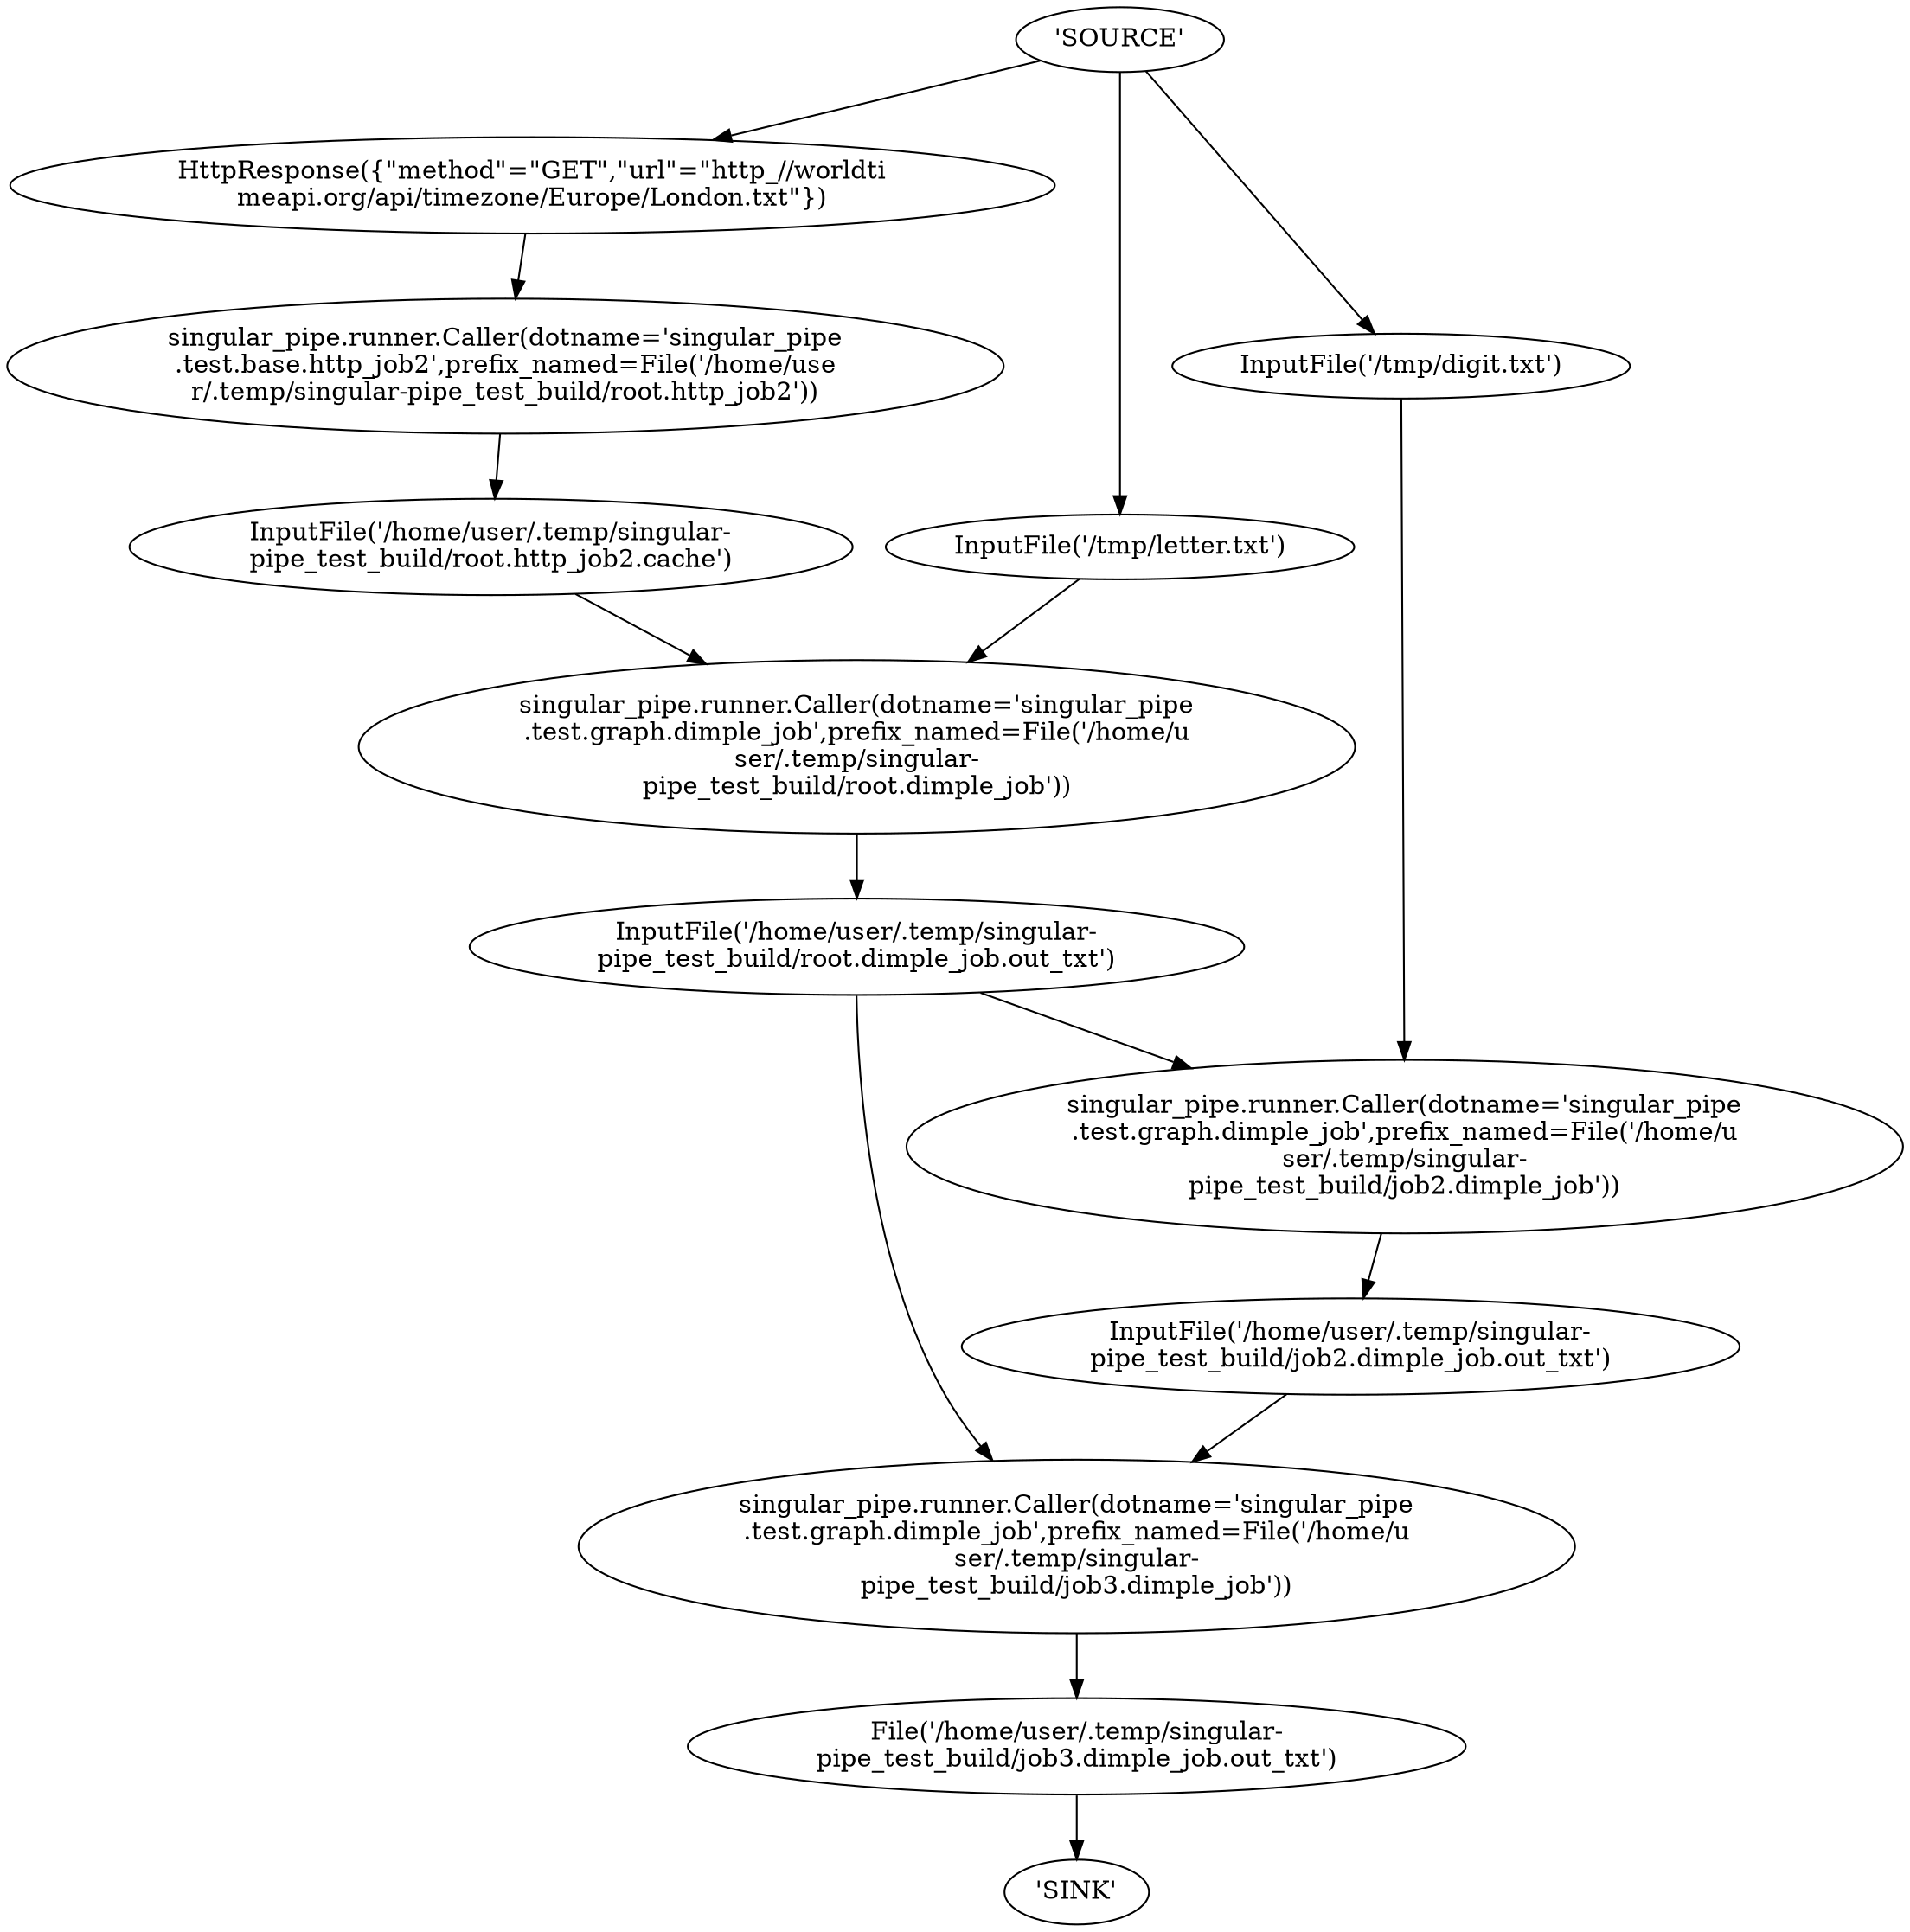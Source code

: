 strict digraph G {
	rankdir=TB
	"'SOURCE'" -> "HttpResponse({\"method\"=\"GET\",\"url\"=\"http_//worldti
meapi.org/api/timezone/Europe/London.txt\"})"
	"HttpResponse({\"method\"=\"GET\",\"url\"=\"http_//worldti
meapi.org/api/timezone/Europe/London.txt\"})" -> "singular_pipe.runner.Caller(dotname='singular_pipe
.test.base.http_job2',prefix_named=File('/home/use
r/.temp/singular-pipe_test_build/root.http_job2'))"
	"singular_pipe.runner.Caller(dotname='singular_pipe
.test.base.http_job2',prefix_named=File('/home/use
r/.temp/singular-pipe_test_build/root.http_job2'))" -> "InputFile('/home/user/.temp/singular-
pipe_test_build/root.http_job2.cache')"
	"InputFile('/home/user/.temp/singular-
pipe_test_build/root.http_job2.cache')" -> "singular_pipe.runner.Caller(dotname='singular_pipe
.test.graph.dimple_job',prefix_named=File('/home/u
ser/.temp/singular-
pipe_test_build/root.dimple_job'))"
	"'SOURCE'" -> "InputFile('/tmp/letter.txt')"
	"InputFile('/tmp/letter.txt')" -> "singular_pipe.runner.Caller(dotname='singular_pipe
.test.graph.dimple_job',prefix_named=File('/home/u
ser/.temp/singular-
pipe_test_build/root.dimple_job'))"
	"singular_pipe.runner.Caller(dotname='singular_pipe
.test.graph.dimple_job',prefix_named=File('/home/u
ser/.temp/singular-
pipe_test_build/root.dimple_job'))" -> "InputFile('/home/user/.temp/singular-
pipe_test_build/root.dimple_job.out_txt')"
	"InputFile('/home/user/.temp/singular-
pipe_test_build/root.dimple_job.out_txt')" -> "singular_pipe.runner.Caller(dotname='singular_pipe
.test.graph.dimple_job',prefix_named=File('/home/u
ser/.temp/singular-
pipe_test_build/job3.dimple_job'))"
	"'SOURCE'" -> "HttpResponse({\"method\"=\"GET\",\"url\"=\"http_//worldti
meapi.org/api/timezone/Europe/London.txt\"})"
	"HttpResponse({\"method\"=\"GET\",\"url\"=\"http_//worldti
meapi.org/api/timezone/Europe/London.txt\"})" -> "singular_pipe.runner.Caller(dotname='singular_pipe
.test.base.http_job2',prefix_named=File('/home/use
r/.temp/singular-pipe_test_build/root.http_job2'))"
	"singular_pipe.runner.Caller(dotname='singular_pipe
.test.base.http_job2',prefix_named=File('/home/use
r/.temp/singular-pipe_test_build/root.http_job2'))" -> "InputFile('/home/user/.temp/singular-
pipe_test_build/root.http_job2.cache')"
	"InputFile('/home/user/.temp/singular-
pipe_test_build/root.http_job2.cache')" -> "singular_pipe.runner.Caller(dotname='singular_pipe
.test.graph.dimple_job',prefix_named=File('/home/u
ser/.temp/singular-
pipe_test_build/root.dimple_job'))"
	"'SOURCE'" -> "InputFile('/tmp/letter.txt')"
	"InputFile('/tmp/letter.txt')" -> "singular_pipe.runner.Caller(dotname='singular_pipe
.test.graph.dimple_job',prefix_named=File('/home/u
ser/.temp/singular-
pipe_test_build/root.dimple_job'))"
	"singular_pipe.runner.Caller(dotname='singular_pipe
.test.graph.dimple_job',prefix_named=File('/home/u
ser/.temp/singular-
pipe_test_build/root.dimple_job'))" -> "InputFile('/home/user/.temp/singular-
pipe_test_build/root.dimple_job.out_txt')"
	"InputFile('/home/user/.temp/singular-
pipe_test_build/root.dimple_job.out_txt')" -> "singular_pipe.runner.Caller(dotname='singular_pipe
.test.graph.dimple_job',prefix_named=File('/home/u
ser/.temp/singular-
pipe_test_build/job2.dimple_job'))"
	"'SOURCE'" -> "InputFile('/tmp/digit.txt')"
	"InputFile('/tmp/digit.txt')" -> "singular_pipe.runner.Caller(dotname='singular_pipe
.test.graph.dimple_job',prefix_named=File('/home/u
ser/.temp/singular-
pipe_test_build/job2.dimple_job'))"
	"singular_pipe.runner.Caller(dotname='singular_pipe
.test.graph.dimple_job',prefix_named=File('/home/u
ser/.temp/singular-
pipe_test_build/job2.dimple_job'))" -> "InputFile('/home/user/.temp/singular-
pipe_test_build/job2.dimple_job.out_txt')"
	"InputFile('/home/user/.temp/singular-
pipe_test_build/job2.dimple_job.out_txt')" -> "singular_pipe.runner.Caller(dotname='singular_pipe
.test.graph.dimple_job',prefix_named=File('/home/u
ser/.temp/singular-
pipe_test_build/job3.dimple_job'))"
	"singular_pipe.runner.Caller(dotname='singular_pipe
.test.graph.dimple_job',prefix_named=File('/home/u
ser/.temp/singular-
pipe_test_build/job3.dimple_job'))" -> "File('/home/user/.temp/singular-
pipe_test_build/job3.dimple_job.out_txt')"
	"File('/home/user/.temp/singular-
pipe_test_build/job3.dimple_job.out_txt')" -> "'SINK'"
}
